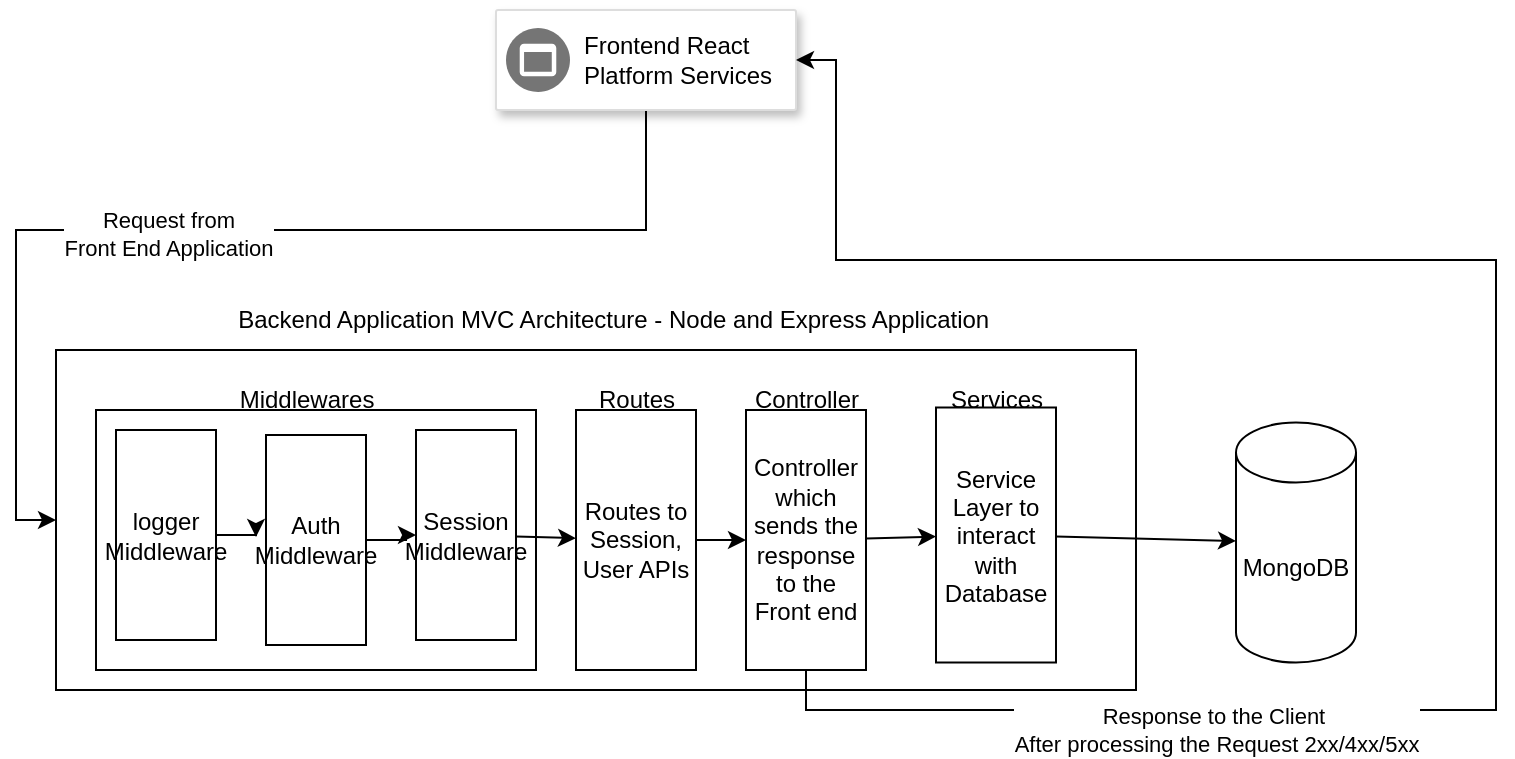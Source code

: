 <mxfile version="21.0.8" type="device"><diagram name="Page-1" id="aBuZcOX4ZI4oFgBXGTDb"><mxGraphModel dx="1434" dy="718" grid="1" gridSize="10" guides="1" tooltips="1" connect="1" arrows="1" fold="1" page="1" pageScale="1" pageWidth="850" pageHeight="1100" math="0" shadow="0"><root><mxCell id="0"/><mxCell id="1" parent="0"/><mxCell id="eXRhkbjn2cJRNT7xchup-1" value="" style="rounded=0;whiteSpace=wrap;html=1;fontStyle=1" vertex="1" parent="1"><mxGeometry x="80" y="180" width="540" height="170" as="geometry"/></mxCell><mxCell id="eXRhkbjn2cJRNT7xchup-2" value="Backend Application MVC Architecture - Node and Express Application&amp;nbsp;" style="text;html=1;align=center;verticalAlign=middle;resizable=0;points=[];autosize=1;strokeColor=none;fillColor=none;" vertex="1" parent="1"><mxGeometry x="160" y="150" width="400" height="30" as="geometry"/></mxCell><mxCell id="eXRhkbjn2cJRNT7xchup-3" value="" style="rounded=0;whiteSpace=wrap;html=1;" vertex="1" parent="1"><mxGeometry x="100" y="210" width="220" height="130" as="geometry"/></mxCell><mxCell id="eXRhkbjn2cJRNT7xchup-4" value="MongoDB" style="shape=cylinder3;whiteSpace=wrap;html=1;boundedLbl=1;backgroundOutline=1;size=15;" vertex="1" parent="1"><mxGeometry x="670" y="216.25" width="60" height="120" as="geometry"/></mxCell><mxCell id="eXRhkbjn2cJRNT7xchup-5" value="Middlewares" style="text;html=1;align=center;verticalAlign=middle;resizable=0;points=[];autosize=1;strokeColor=none;fillColor=none;" vertex="1" parent="1"><mxGeometry x="160" y="190" width="90" height="30" as="geometry"/></mxCell><mxCell id="eXRhkbjn2cJRNT7xchup-13" value="" style="edgeStyle=orthogonalEdgeStyle;rounded=0;orthogonalLoop=1;jettySize=auto;html=1;" edge="1" parent="1" source="eXRhkbjn2cJRNT7xchup-6" target="eXRhkbjn2cJRNT7xchup-7"><mxGeometry relative="1" as="geometry"/></mxCell><mxCell id="eXRhkbjn2cJRNT7xchup-6" value="Auth Middleware&lt;br&gt;" style="rounded=0;whiteSpace=wrap;html=1;" vertex="1" parent="1"><mxGeometry x="185" y="222.5" width="50" height="105" as="geometry"/></mxCell><mxCell id="eXRhkbjn2cJRNT7xchup-18" value="" style="edgeStyle=none;rounded=0;orthogonalLoop=1;jettySize=auto;html=1;" edge="1" parent="1" source="eXRhkbjn2cJRNT7xchup-7" target="eXRhkbjn2cJRNT7xchup-16"><mxGeometry relative="1" as="geometry"/></mxCell><mxCell id="eXRhkbjn2cJRNT7xchup-7" value="Session&lt;br&gt;Middleware" style="rounded=0;whiteSpace=wrap;html=1;" vertex="1" parent="1"><mxGeometry x="260" y="220" width="50" height="105" as="geometry"/></mxCell><mxCell id="eXRhkbjn2cJRNT7xchup-15" value="" style="edgeStyle=orthogonalEdgeStyle;rounded=0;orthogonalLoop=1;jettySize=auto;html=1;" edge="1" parent="1" source="eXRhkbjn2cJRNT7xchup-8"><mxGeometry relative="1" as="geometry"><mxPoint x="180" y="273" as="targetPoint"/></mxGeometry></mxCell><mxCell id="eXRhkbjn2cJRNT7xchup-8" value="logger Middleware" style="rounded=0;whiteSpace=wrap;html=1;" vertex="1" parent="1"><mxGeometry x="110" y="220" width="50" height="105" as="geometry"/></mxCell><mxCell id="eXRhkbjn2cJRNT7xchup-11" style="edgeStyle=orthogonalEdgeStyle;rounded=0;orthogonalLoop=1;jettySize=auto;html=1;exitX=0.5;exitY=1;exitDx=0;exitDy=0;entryX=0;entryY=0.5;entryDx=0;entryDy=0;" edge="1" parent="1" source="eXRhkbjn2cJRNT7xchup-9" target="eXRhkbjn2cJRNT7xchup-1"><mxGeometry relative="1" as="geometry"/></mxCell><mxCell id="eXRhkbjn2cJRNT7xchup-12" value="Request from &lt;br&gt;Front End Application" style="edgeLabel;html=1;align=center;verticalAlign=middle;resizable=0;points=[];" vertex="1" connectable="0" parent="eXRhkbjn2cJRNT7xchup-11"><mxGeometry x="0.11" y="2" relative="1" as="geometry"><mxPoint as="offset"/></mxGeometry></mxCell><mxCell id="eXRhkbjn2cJRNT7xchup-9" value="" style="strokeColor=#dddddd;shadow=1;strokeWidth=1;rounded=1;absoluteArcSize=1;arcSize=2;" vertex="1" parent="1"><mxGeometry x="300" y="10" width="150" height="50" as="geometry"/></mxCell><mxCell id="eXRhkbjn2cJRNT7xchup-10" value="Frontend React&lt;br&gt;Platform Services" style="sketch=0;dashed=0;connectable=0;html=1;fillColor=#757575;strokeColor=none;shape=mxgraph.gcp2.frontend_platform_services;part=1;labelPosition=right;verticalLabelPosition=middle;align=left;verticalAlign=middle;spacingLeft=5;fontSize=12;" vertex="1" parent="eXRhkbjn2cJRNT7xchup-9"><mxGeometry y="0.5" width="32" height="32" relative="1" as="geometry"><mxPoint x="5" y="-16" as="offset"/></mxGeometry></mxCell><mxCell id="eXRhkbjn2cJRNT7xchup-20" value="" style="edgeStyle=none;rounded=0;orthogonalLoop=1;jettySize=auto;html=1;" edge="1" parent="1" source="eXRhkbjn2cJRNT7xchup-16" target="eXRhkbjn2cJRNT7xchup-19"><mxGeometry relative="1" as="geometry"/></mxCell><mxCell id="eXRhkbjn2cJRNT7xchup-16" value="Routes to Session, User APIs" style="rounded=0;whiteSpace=wrap;html=1;" vertex="1" parent="1"><mxGeometry x="340" y="210" width="60" height="130" as="geometry"/></mxCell><mxCell id="eXRhkbjn2cJRNT7xchup-17" value="Routes" style="text;html=1;align=center;verticalAlign=middle;resizable=0;points=[];autosize=1;strokeColor=none;fillColor=none;" vertex="1" parent="1"><mxGeometry x="340" y="190" width="60" height="30" as="geometry"/></mxCell><mxCell id="eXRhkbjn2cJRNT7xchup-25" value="" style="edgeStyle=none;rounded=0;orthogonalLoop=1;jettySize=auto;html=1;" edge="1" parent="1" source="eXRhkbjn2cJRNT7xchup-19" target="eXRhkbjn2cJRNT7xchup-22"><mxGeometry relative="1" as="geometry"/></mxCell><mxCell id="eXRhkbjn2cJRNT7xchup-27" style="edgeStyle=orthogonalEdgeStyle;rounded=0;orthogonalLoop=1;jettySize=auto;html=1;exitX=0.5;exitY=1;exitDx=0;exitDy=0;entryX=1;entryY=0.5;entryDx=0;entryDy=0;" edge="1" parent="1" source="eXRhkbjn2cJRNT7xchup-19" target="eXRhkbjn2cJRNT7xchup-9"><mxGeometry relative="1" as="geometry"><mxPoint x="750" y="90" as="targetPoint"/><Array as="points"><mxPoint x="455" y="360"/><mxPoint x="800" y="360"/><mxPoint x="800" y="135"/><mxPoint x="470" y="135"/><mxPoint x="470" y="35"/></Array></mxGeometry></mxCell><mxCell id="eXRhkbjn2cJRNT7xchup-28" value="Response to the Client&amp;nbsp;&lt;br&gt;After processing the Request 2xx/4xx/5xx" style="edgeLabel;html=1;align=center;verticalAlign=middle;resizable=0;points=[];" vertex="1" connectable="0" parent="eXRhkbjn2cJRNT7xchup-27"><mxGeometry x="-0.567" y="-2" relative="1" as="geometry"><mxPoint y="8" as="offset"/></mxGeometry></mxCell><mxCell id="eXRhkbjn2cJRNT7xchup-19" value="Controller which sends the response to the Front end" style="rounded=0;whiteSpace=wrap;html=1;" vertex="1" parent="1"><mxGeometry x="425" y="210" width="60" height="130" as="geometry"/></mxCell><mxCell id="eXRhkbjn2cJRNT7xchup-21" value="Controller&lt;br&gt;" style="text;html=1;align=center;verticalAlign=middle;resizable=0;points=[];autosize=1;strokeColor=none;fillColor=none;" vertex="1" parent="1"><mxGeometry x="415" y="190" width="80" height="30" as="geometry"/></mxCell><mxCell id="eXRhkbjn2cJRNT7xchup-26" value="" style="edgeStyle=none;rounded=0;orthogonalLoop=1;jettySize=auto;html=1;" edge="1" parent="1" source="eXRhkbjn2cJRNT7xchup-22" target="eXRhkbjn2cJRNT7xchup-4"><mxGeometry relative="1" as="geometry"/></mxCell><mxCell id="eXRhkbjn2cJRNT7xchup-22" value="Service Layer to interact with Database" style="rounded=0;whiteSpace=wrap;html=1;" vertex="1" parent="1"><mxGeometry x="520" y="208.75" width="60" height="127.5" as="geometry"/></mxCell><mxCell id="eXRhkbjn2cJRNT7xchup-23" value="Services&lt;br&gt;" style="text;html=1;align=center;verticalAlign=middle;resizable=0;points=[];autosize=1;strokeColor=none;fillColor=none;" vertex="1" parent="1"><mxGeometry x="515" y="190" width="70" height="30" as="geometry"/></mxCell></root></mxGraphModel></diagram></mxfile>